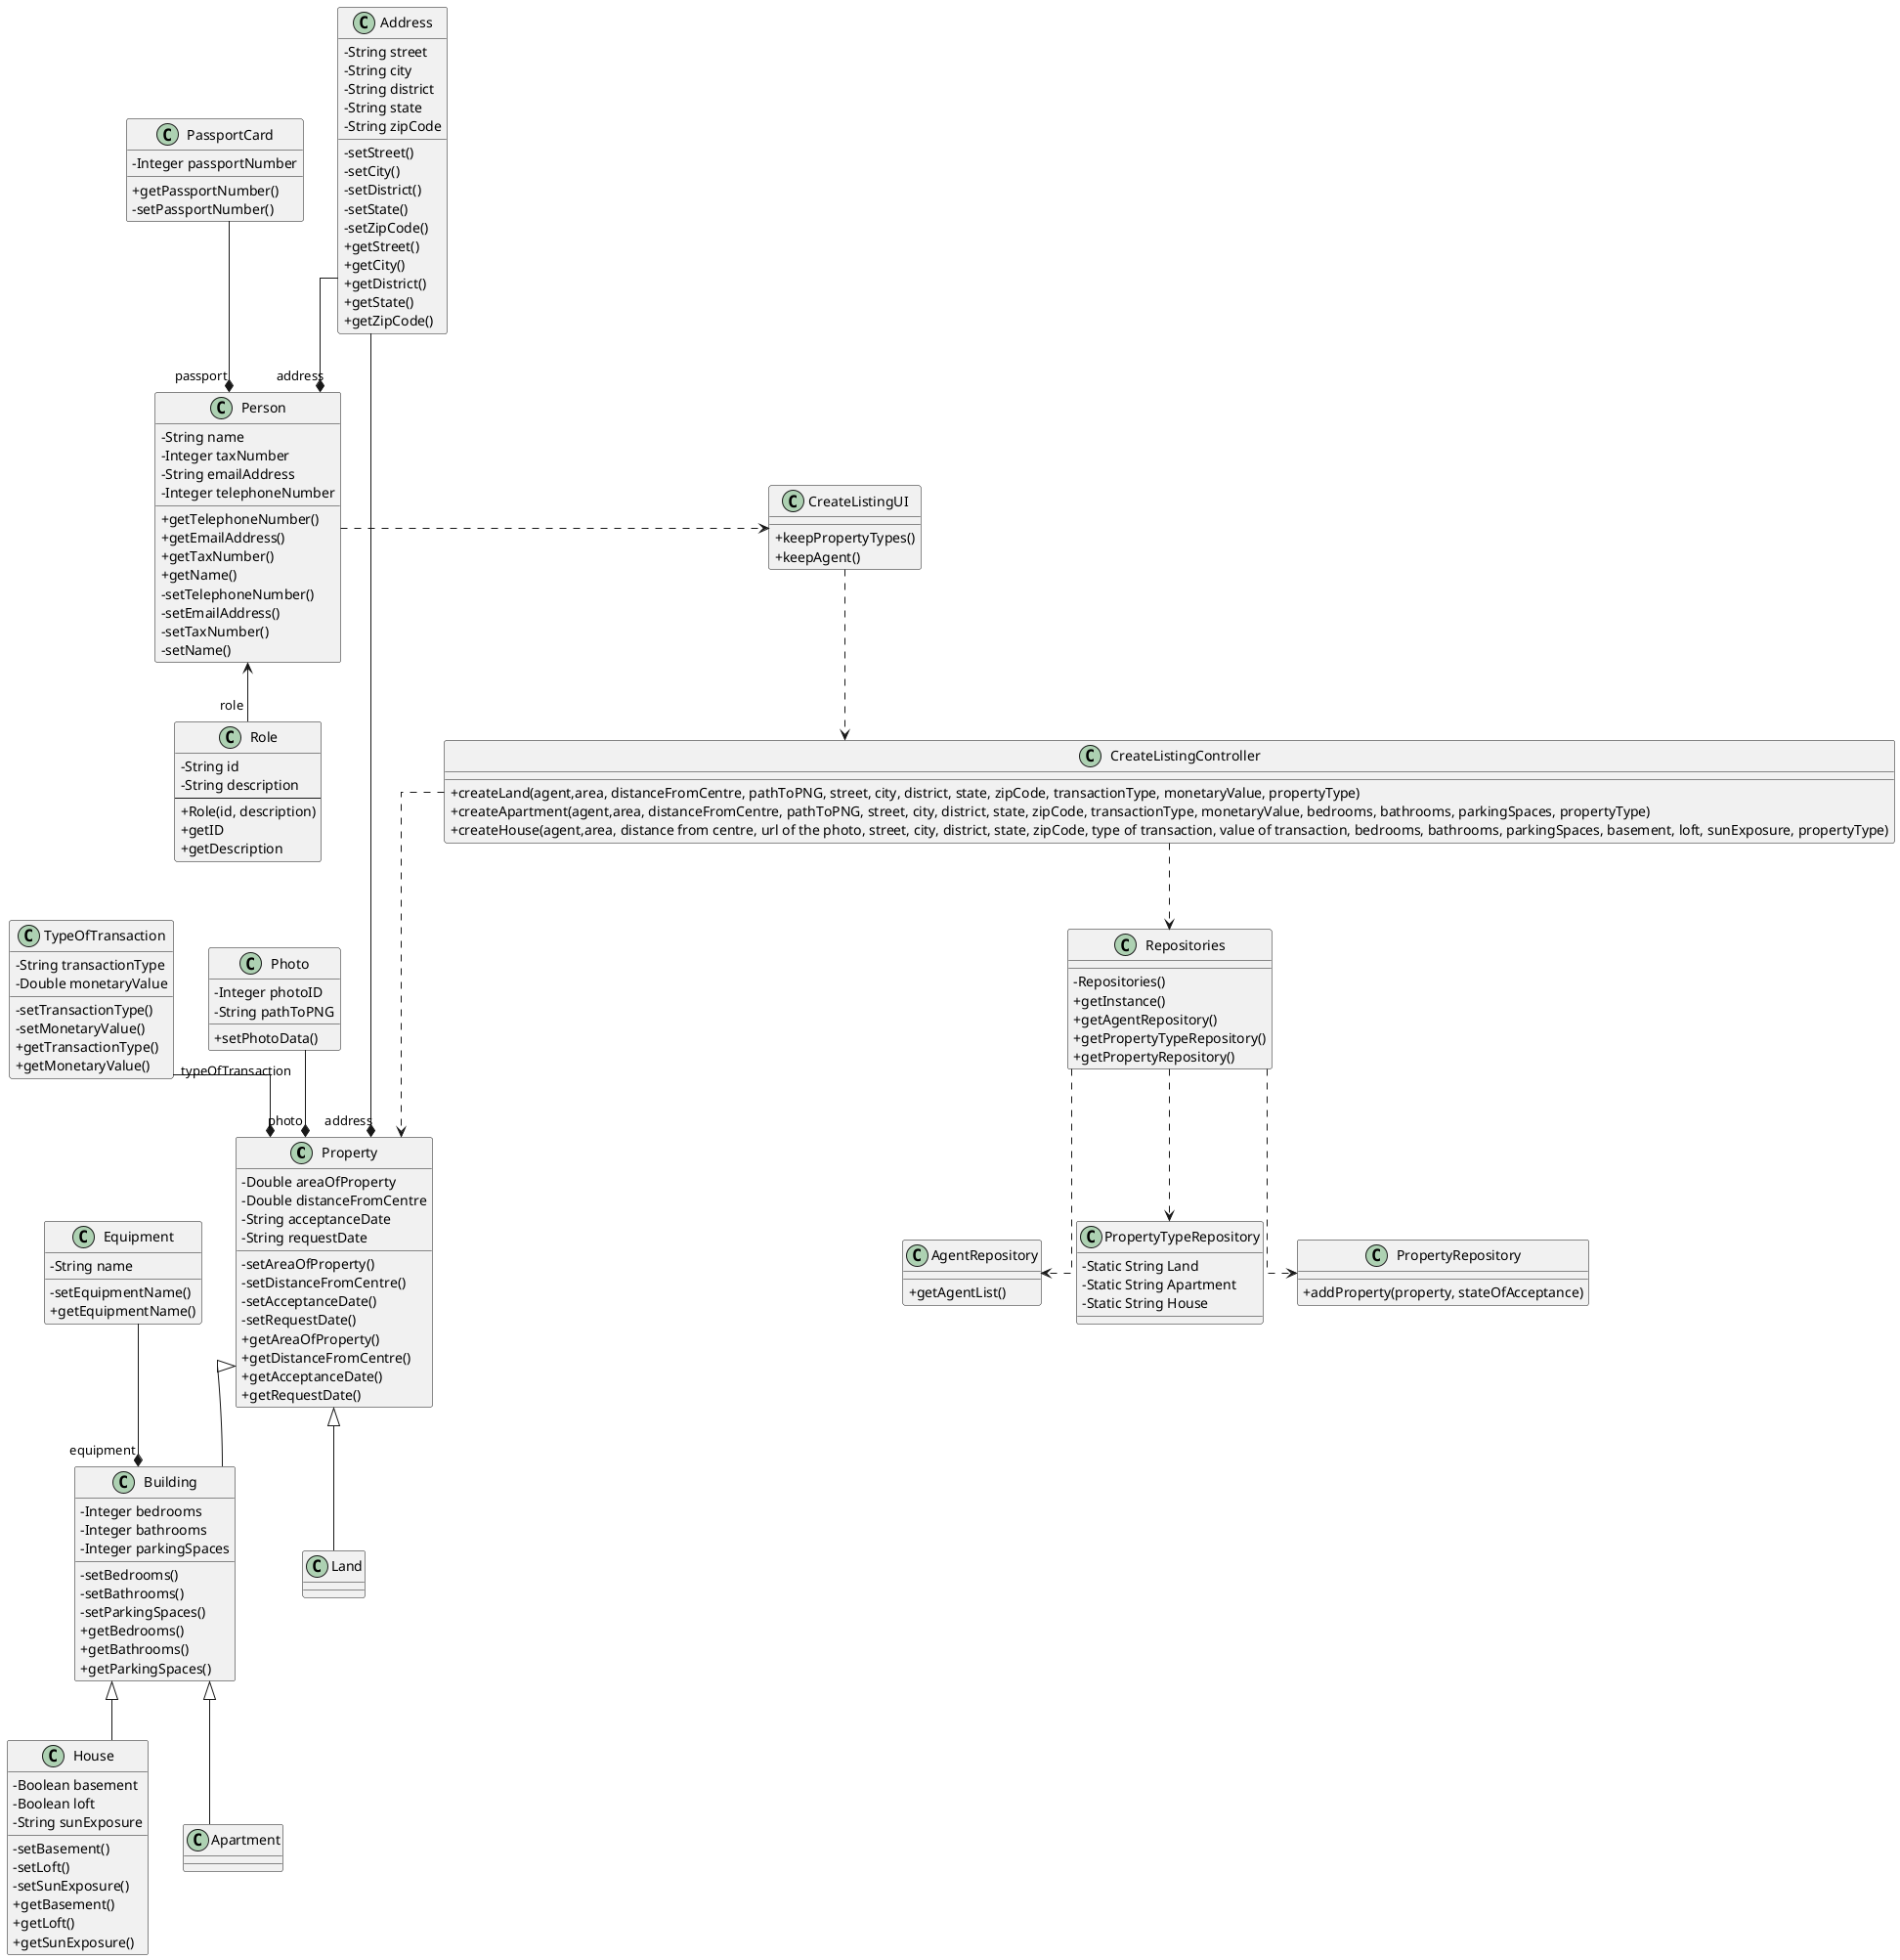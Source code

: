 @startuml
'skinparam monochrome true
skinparam packageStyle rectangle
skinparam shadowing false
skinparam linetype polyline
skinparam linetype ortho

skinparam classAttributeIconSize 0

'left to right direction

class Property{
    -Double areaOfProperty
    -Double distanceFromCentre
    -String acceptanceDate
    -String requestDate

    -setAreaOfProperty()
    -setDistanceFromCentre()
    -setAcceptanceDate()
    -setRequestDate()
    +getAreaOfProperty()
    +getDistanceFromCentre()
    +getAcceptanceDate()
    +getRequestDate()

}

class TypeOfTransaction{
    -String transactionType
    -Double monetaryValue

    -setTransactionType()
    -setMonetaryValue()
    +getTransactionType()
    +getMonetaryValue()

}

class Address{
    -String street
    -String city
    -String district
    -String state
    -String zipCode

    -setStreet()
    -setCity()
    -setDistrict()
    -setState()
    -setZipCode()
    +getStreet()
    +getCity()
    +getDistrict()
    +getState()
    +getZipCode()
}

class PropertyTypeRepository{
      -Static String Land
      -Static String Apartment
      -Static String House
}

class Photo{
    -Integer photoID
    -String pathToPNG

    +setPhotoData()
}

class Building{
    -Integer bedrooms
    -Integer bathrooms
    -Integer parkingSpaces

    -setBedrooms()
    -setBathrooms()
    -setParkingSpaces()
    +getBedrooms()
    +getBathrooms()
    +getParkingSpaces()
}

class Equipment{
    -String name

    -setEquipmentName()
    +getEquipmentName()
}

class House{
    -Boolean basement
    -Boolean loft
    -String sunExposure

    -setBasement()
    -setLoft()
    -setSunExposure()
    +getBasement()
    +getLoft()
    +getSunExposure()
}

class CreateListingController{
    + createLand(agent,area, distanceFromCentre, pathToPNG, street, city, district, state, zipCode, transactionType, monetaryValue, propertyType)
    + createApartment(agent,area, distanceFromCentre, pathToPNG, street, city, district, state, zipCode, transactionType, monetaryValue, bedrooms, bathrooms, parkingSpaces, propertyType)
    + createHouse(agent,area, distance from centre, url of the photo, street, city, district, state, zipCode, type of transaction, value of transaction, bedrooms, bathrooms, parkingSpaces, basement, loft, sunExposure, propertyType)

}
class PropertyRepository{

    + addProperty(property, stateOfAcceptance)
}

class Role {
    -String id
    -String description
    ---
    +Role(id, description)
    +getID
    +getDescription
}

class Land{}
class Apartment{}
class Person{
    -String name
    -Integer taxNumber
    -String emailAddress
    -Integer telephoneNumber

    +getTelephoneNumber()
    +getEmailAddress()
    +getTaxNumber()
    +getName()
    -setTelephoneNumber()
    -setEmailAddress()
    -setTaxNumber()
    -setName()
}
class CreateListingUI{
    +keepPropertyTypes()
    +keepAgent()
}
class Repositories {
    -Repositories()
    +getInstance()
    +getAgentRepository()
    +getPropertyTypeRepository()
    +getPropertyRepository()
}
class AgentRepository{
    +getAgentList()
}
class PassportCard{
    -Integer passportNumber

    +getPassportNumber()
    -setPassportNumber()
}
CreateListingController ..> Repositories
Property <|-- Land
Person .> CreateListingUI
CreateListingUI ..> CreateListingController
CreateListingController ...> Property
TypeOfTransaction "typeOfTransaction" --* Property
Address --* "address" Person
Address --* "address" Property
PassportCard --* "passport" Person
Equipment --* "equipment" Building
Photo --* "photo" Property
Property <|-- Building
Building <|-- House
Repositories ..> PropertyRepository
Repositories ..> AgentRepository
Repositories ..> PropertyTypeRepository
Building <|-- Apartment
Person <-- "role "Role





@enduml